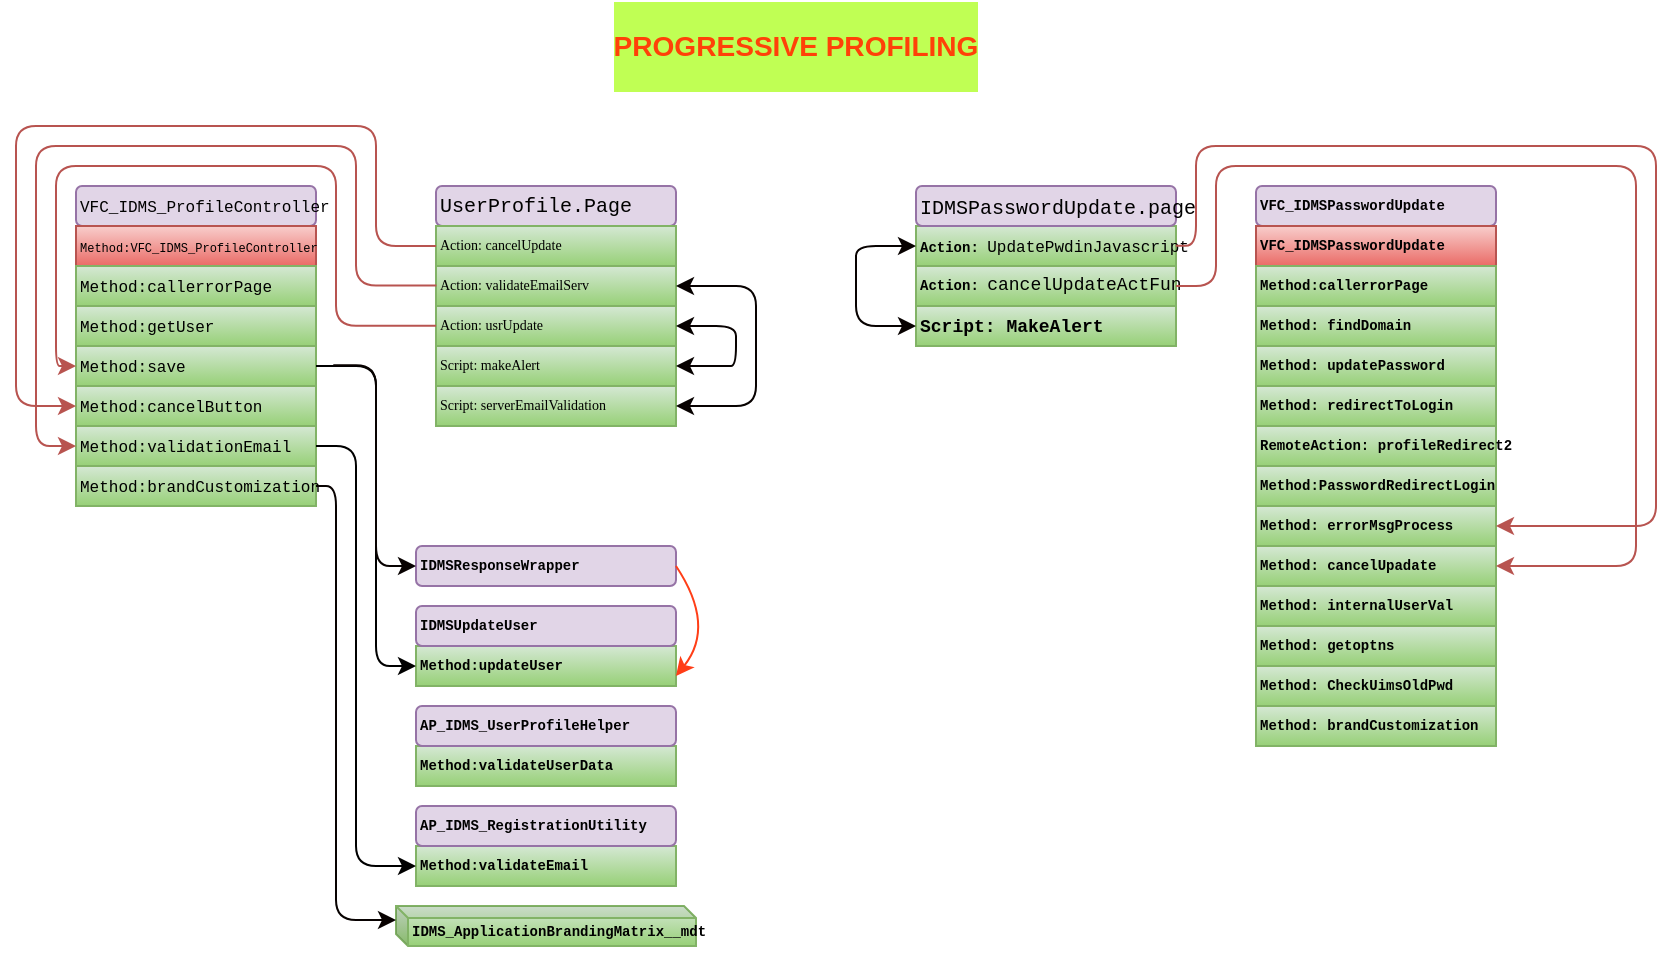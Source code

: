 <mxfile pages="1" version="11.2.8" type="device"><diagram id="lFwR9xCJ9hHjlkrv7huP" name="Page-1"><mxGraphModel dx="640" dy="319" grid="1" gridSize="10" guides="1" tooltips="1" connect="1" arrows="1" fold="1" page="1" pageScale="1" pageWidth="850" pageHeight="1100" math="0" shadow="0"><root><mxCell id="0"/><mxCell id="1" parent="0"/><mxCell id="bffBwJSkDJZ2i1eDPs33-2" value="&lt;h3&gt;&lt;font color=&quot;#ff4108&quot; style=&quot;&quot;&gt;PROGRESSIVE PROFILING&lt;/font&gt;&lt;/h3&gt;" style="text;html=1;strokeColor=none;fillColor=none;align=center;verticalAlign=middle;whiteSpace=wrap;rounded=0;labelBackgroundColor=#C0FF54;" parent="1" vertex="1"><mxGeometry x="300" y="30" width="220" height="20" as="geometry"/></mxCell><mxCell id="DIWJgK6-vtoFzuwcF3DY-4" value="&lt;div style=&quot;font-family: consolas, &amp;quot;courier new&amp;quot;, monospace; font-size: 8px; line-height: 19px; white-space: pre;&quot;&gt;&lt;span style=&quot;font-size: 8px;&quot;&gt;&lt;font style=&quot;font-size: 8px;&quot;&gt;VFC_IDMS_ProfileController&lt;/font&gt;&lt;/span&gt;&lt;/div&gt;" style="rounded=1;whiteSpace=wrap;html=1;fontSize=8;labelBackgroundColor=none;fillColor=#e1d5e7;strokeColor=#9673a6;align=left;" vertex="1" parent="1"><mxGeometry x="50" y="110" width="120" height="20" as="geometry"/></mxCell><mxCell id="DIWJgK6-vtoFzuwcF3DY-5" value="&lt;div style=&quot;font-family: &amp;quot;consolas&amp;quot; , &amp;quot;courier new&amp;quot; , monospace ; font-size: 8px ; line-height: 19px ; white-space: pre&quot;&gt;&lt;span style=&quot;font-size: 8px&quot;&gt;Method:getUser&lt;/span&gt;&lt;/div&gt;" style="rounded=0;whiteSpace=wrap;html=1;fontSize=8;labelBackgroundColor=none;fillColor=#d5e8d4;strokeColor=#82b366;gradientColor=#97d077;align=left;" vertex="1" parent="1"><mxGeometry x="50" y="170" width="120" height="20" as="geometry"/></mxCell><mxCell id="DIWJgK6-vtoFzuwcF3DY-6" value="&lt;font style=&quot;font-size: 6px&quot;&gt;&lt;span style=&quot;font-family: &amp;#34;consolas&amp;#34; , &amp;#34;courier new&amp;#34; , monospace ; white-space: pre&quot;&gt;&lt;font style=&quot;font-size: 6px&quot;&gt;Method:&lt;/font&gt;&lt;/span&gt;&lt;span style=&quot;font-family: &amp;#34;consolas&amp;#34; , &amp;#34;courier new&amp;#34; , monospace ; white-space: pre&quot;&gt;&lt;font style=&quot;font-size: 6px&quot;&gt;VF&lt;/font&gt;C_IDMS_ProfileController&lt;/span&gt;&lt;/font&gt;" style="rounded=0;whiteSpace=wrap;html=1;fontSize=8;labelBackgroundColor=none;fillColor=#f8cecc;strokeColor=#b85450;gradientColor=#ea6b66;align=left;" vertex="1" parent="1"><mxGeometry x="50" y="130" width="120" height="20" as="geometry"/></mxCell><mxCell id="DIWJgK6-vtoFzuwcF3DY-7" value="&lt;span style=&quot;font-family: &amp;quot;consolas&amp;quot; , &amp;quot;courier new&amp;quot; , monospace ; white-space: pre&quot;&gt;Method:&lt;/span&gt;&lt;span style=&quot;font-family: &amp;quot;consolas&amp;quot; , &amp;quot;courier new&amp;quot; , monospace ; white-space: pre&quot;&gt;callerrorPage&lt;/span&gt;" style="rounded=0;whiteSpace=wrap;html=1;fontSize=8;labelBackgroundColor=none;fillColor=#d5e8d4;strokeColor=#82b366;gradientColor=#97d077;align=left;" vertex="1" parent="1"><mxGeometry x="50" y="150" width="120" height="20" as="geometry"/></mxCell><mxCell id="DIWJgK6-vtoFzuwcF3DY-8" value="&lt;span style=&quot;font-family: &amp;quot;consolas&amp;quot; , &amp;quot;courier new&amp;quot; , monospace ; white-space: pre&quot;&gt;Method:&lt;/span&gt;&lt;span style=&quot;font-family: &amp;quot;consolas&amp;quot; , &amp;quot;courier new&amp;quot; , monospace ; white-space: pre&quot;&gt;save&lt;/span&gt;" style="rounded=0;whiteSpace=wrap;html=1;fontSize=8;labelBackgroundColor=none;fillColor=#d5e8d4;strokeColor=#82b366;gradientColor=#97d077;align=left;" vertex="1" parent="1"><mxGeometry x="50" y="190" width="120" height="20" as="geometry"/></mxCell><mxCell id="DIWJgK6-vtoFzuwcF3DY-9" value="&lt;div style=&quot;font-family: &amp;quot;consolas&amp;quot; , &amp;quot;courier new&amp;quot; , monospace ; font-size: 8px ; line-height: 19px ; white-space: pre&quot;&gt;&lt;div style=&quot;font-family: &amp;quot;consolas&amp;quot; , &amp;quot;courier new&amp;quot; , monospace ; line-height: 19px ; font-size: 8px&quot;&gt;&lt;span&gt;Method:&lt;/span&gt;&lt;span style=&quot;font-size: 8px&quot;&gt;cancelButton&lt;/span&gt;&lt;/div&gt;&lt;/div&gt;" style="rounded=0;whiteSpace=wrap;html=1;fontSize=8;labelBackgroundColor=none;fillColor=#d5e8d4;strokeColor=#82b366;gradientColor=#97d077;align=left;" vertex="1" parent="1"><mxGeometry x="50" y="210" width="120" height="20" as="geometry"/></mxCell><mxCell id="DIWJgK6-vtoFzuwcF3DY-10" value="&lt;div style=&quot;font-family: &amp;quot;consolas&amp;quot; , &amp;quot;courier new&amp;quot; , monospace ; font-size: 8px ; line-height: 19px ; white-space: pre&quot;&gt;&lt;div style=&quot;font-family: &amp;quot;consolas&amp;quot; , &amp;quot;courier new&amp;quot; , monospace ; line-height: 19px ; font-size: 8px&quot;&gt;&lt;span&gt;Method:&lt;/span&gt;&lt;span style=&quot;font-size: 8px&quot;&gt;validationEmail&lt;/span&gt;&lt;/div&gt;&lt;/div&gt;" style="rounded=0;whiteSpace=wrap;html=1;fontSize=8;labelBackgroundColor=none;fillColor=#d5e8d4;strokeColor=#82b366;gradientColor=#97d077;align=left;" vertex="1" parent="1"><mxGeometry x="50" y="230" width="120" height="20" as="geometry"/></mxCell><mxCell id="DIWJgK6-vtoFzuwcF3DY-11" value="&lt;div style=&quot;font-family: &amp;quot;consolas&amp;quot; , &amp;quot;courier new&amp;quot; , monospace ; font-size: 8px ; line-height: 19px ; white-space: pre&quot;&gt;&lt;div style=&quot;font-family: &amp;quot;consolas&amp;quot; , &amp;quot;courier new&amp;quot; , monospace ; line-height: 19px ; font-size: 8px&quot;&gt;&lt;span&gt;Method:&lt;/span&gt;&lt;span style=&quot;font-size: 8px&quot;&gt;brandCustomization&lt;/span&gt;&lt;/div&gt;&lt;/div&gt;" style="rounded=0;whiteSpace=wrap;html=1;fontSize=8;labelBackgroundColor=none;fillColor=#d5e8d4;strokeColor=#82b366;gradientColor=#97d077;align=left;" vertex="1" parent="1"><mxGeometry x="50" y="250" width="120" height="20" as="geometry"/></mxCell><mxCell id="DIWJgK6-vtoFzuwcF3DY-13" value="&lt;span style=&quot;font-family: consolas, &amp;quot;courier new&amp;quot;, monospace; white-space: pre; font-size: 7px;&quot;&gt;Method:&lt;/span&gt;&lt;span style=&quot;font-family: consolas, &amp;quot;courier new&amp;quot;, monospace; font-size: 7px; white-space: pre;&quot;&gt;validateEmail&lt;/span&gt;" style="rounded=0;whiteSpace=wrap;html=1;fontSize=7;labelBackgroundColor=none;fillColor=#d5e8d4;strokeColor=#82b366;gradientColor=#97d077;align=left;fontColor=#000000;fontStyle=1" vertex="1" parent="1"><mxGeometry x="220" y="440" width="130" height="20" as="geometry"/></mxCell><mxCell id="DIWJgK6-vtoFzuwcF3DY-15" value="" style="edgeStyle=segmentEdgeStyle;endArrow=classic;html=1;fontSize=8;fontColor=#000000;exitX=1;exitY=0.5;exitDx=0;exitDy=0;entryX=0;entryY=0.5;entryDx=0;entryDy=0;" edge="1" parent="1" source="DIWJgK6-vtoFzuwcF3DY-10" target="DIWJgK6-vtoFzuwcF3DY-13"><mxGeometry width="50" height="50" relative="1" as="geometry"><mxPoint x="140" y="320" as="sourcePoint"/><mxPoint x="180" y="370" as="targetPoint"/><Array as="points"><mxPoint x="190" y="240"/><mxPoint x="190" y="450"/></Array></mxGeometry></mxCell><mxCell id="DIWJgK6-vtoFzuwcF3DY-12" value="&lt;div style=&quot;font-family: consolas, &amp;quot;courier new&amp;quot;, monospace; font-size: 7px; line-height: 19px; white-space: pre;&quot;&gt;&lt;div style=&quot;font-family: consolas, &amp;quot;courier new&amp;quot;, monospace; font-size: 7px; line-height: 19px;&quot;&gt;&lt;span style=&quot;font-size: 7px;&quot;&gt;AP_IDMS_RegistrationUtility&lt;/span&gt;&lt;/div&gt;&lt;/div&gt;" style="rounded=1;whiteSpace=wrap;html=1;fontSize=7;labelBackgroundColor=none;fillColor=#e1d5e7;strokeColor=#9673a6;align=left;fontColor=#000000;fontStyle=1" vertex="1" parent="1"><mxGeometry x="220" y="420" width="130" height="20" as="geometry"/></mxCell><mxCell id="DIWJgK6-vtoFzuwcF3DY-16" value="&lt;div style=&quot;font-family: consolas, &amp;quot;courier new&amp;quot;, monospace; line-height: 19px; white-space: pre; font-size: 7px;&quot;&gt;&lt;font style=&quot;font-size: 7px;&quot;&gt;IDMS_ApplicationBrandingMatrix__mdt&lt;/font&gt;&lt;/div&gt;" style="shape=cube;whiteSpace=wrap;html=1;boundedLbl=1;backgroundOutline=1;darkOpacity=0.05;darkOpacity2=0.1;rounded=1;labelBackgroundColor=none;fontSize=7;align=left;size=6;gradientColor=#97d077;fillColor=#d5e8d4;strokeColor=#82b366;fontStyle=1" vertex="1" parent="1"><mxGeometry x="210" y="470" width="150" height="20" as="geometry"/></mxCell><mxCell id="DIWJgK6-vtoFzuwcF3DY-18" value="&lt;span style=&quot;font-family: consolas, &amp;quot;courier new&amp;quot;, monospace; white-space: pre; font-size: 7px;&quot;&gt;Method:&lt;/span&gt;&lt;span style=&quot;font-family: consolas, &amp;quot;courier new&amp;quot;, monospace; white-space: pre; font-size: 7px;&quot;&gt;validateUserData&lt;/span&gt;" style="rounded=0;whiteSpace=wrap;html=1;fontSize=7;labelBackgroundColor=none;fillColor=#d5e8d4;strokeColor=#82b366;gradientColor=#97d077;align=left;fontColor=#000000;fontStyle=1" vertex="1" parent="1"><mxGeometry x="220" y="390" width="130" height="20" as="geometry"/></mxCell><mxCell id="DIWJgK6-vtoFzuwcF3DY-19" value="&lt;div style=&quot;font-family: consolas, &amp;quot;courier new&amp;quot;, monospace; font-size: 7px; line-height: 19px; white-space: pre;&quot;&gt;&lt;div style=&quot;font-family: consolas, &amp;quot;courier new&amp;quot;, monospace; font-size: 7px; line-height: 19px;&quot;&gt;&lt;div style=&quot;font-family: consolas, &amp;quot;courier new&amp;quot;, monospace; line-height: 19px; font-size: 7px;&quot;&gt;&lt;span style=&quot;font-size: 7px;&quot;&gt;AP_IDMS_UserProfileHelper&lt;/span&gt;&lt;/div&gt;&lt;/div&gt;&lt;/div&gt;" style="rounded=1;whiteSpace=wrap;html=1;fontSize=7;labelBackgroundColor=none;fillColor=#e1d5e7;strokeColor=#9673a6;align=left;fontColor=#000000;fontStyle=1" vertex="1" parent="1"><mxGeometry x="220" y="370" width="130" height="20" as="geometry"/></mxCell><mxCell id="DIWJgK6-vtoFzuwcF3DY-20" value="&lt;span style=&quot;font-family: consolas, &amp;quot;courier new&amp;quot;, monospace; white-space: pre; font-size: 7px;&quot;&gt;Method:&lt;/span&gt;&lt;span style=&quot;font-family: consolas, &amp;quot;courier new&amp;quot;, monospace; font-size: 7px; white-space: pre;&quot;&gt;updateUser&lt;/span&gt;" style="rounded=0;whiteSpace=wrap;html=1;fontSize=7;labelBackgroundColor=none;fillColor=#d5e8d4;strokeColor=#82b366;gradientColor=#97d077;align=left;fontColor=#000000;fontStyle=1" vertex="1" parent="1"><mxGeometry x="220" y="340" width="130" height="20" as="geometry"/></mxCell><mxCell id="DIWJgK6-vtoFzuwcF3DY-21" value="&lt;div style=&quot;font-family: consolas, &amp;quot;courier new&amp;quot;, monospace; font-size: 7px; line-height: 19px; white-space: pre;&quot;&gt;&lt;div style=&quot;font-family: consolas, &amp;quot;courier new&amp;quot;, monospace; font-size: 7px; line-height: 19px;&quot;&gt;&lt;div style=&quot;font-family: consolas, &amp;quot;courier new&amp;quot;, monospace; line-height: 19px; font-size: 7px;&quot;&gt;&lt;div style=&quot;font-family: consolas, &amp;quot;courier new&amp;quot;, monospace; line-height: 19px; font-size: 7px;&quot;&gt;&lt;span style=&quot;font-size: 7px;&quot;&gt;IDMSUpdateUser&lt;/span&gt;&lt;/div&gt;&lt;/div&gt;&lt;/div&gt;&lt;/div&gt;" style="rounded=1;whiteSpace=wrap;html=1;fontSize=7;labelBackgroundColor=none;fillColor=#e1d5e7;strokeColor=#9673a6;align=left;fontColor=#000000;fontStyle=1" vertex="1" parent="1"><mxGeometry x="220" y="320" width="130" height="20" as="geometry"/></mxCell><mxCell id="DIWJgK6-vtoFzuwcF3DY-22" value="&lt;div style=&quot;font-family: consolas, &amp;quot;courier new&amp;quot;, monospace; font-size: 7px; line-height: 19px; white-space: pre;&quot;&gt;&lt;div style=&quot;font-family: consolas, &amp;quot;courier new&amp;quot;, monospace; font-size: 7px; line-height: 19px;&quot;&gt;&lt;div style=&quot;font-family: consolas, &amp;quot;courier new&amp;quot;, monospace; line-height: 19px; font-size: 7px;&quot;&gt;&lt;div style=&quot;font-family: consolas, &amp;quot;courier new&amp;quot;, monospace; line-height: 19px; font-size: 7px;&quot;&gt;&lt;div style=&quot;font-family: consolas, &amp;quot;courier new&amp;quot;, monospace; font-size: 7px; line-height: 19px;&quot;&gt;&lt;span style=&quot;font-size: 7px;&quot;&gt;IDMSResponseWrapper&lt;/span&gt;&lt;/div&gt;&lt;/div&gt;&lt;/div&gt;&lt;/div&gt;&lt;/div&gt;" style="rounded=1;whiteSpace=wrap;html=1;fontSize=7;labelBackgroundColor=none;fillColor=#e1d5e7;strokeColor=#9673a6;align=left;fontColor=#000000;fontStyle=1" vertex="1" parent="1"><mxGeometry x="220" y="290" width="130" height="20" as="geometry"/></mxCell><mxCell id="DIWJgK6-vtoFzuwcF3DY-26" value="" style="edgeStyle=segmentEdgeStyle;endArrow=classic;html=1;fontSize=13;fontColor=#000000;" edge="1" parent="1"><mxGeometry width="50" height="50" relative="1" as="geometry"><mxPoint x="170" y="200" as="sourcePoint"/><mxPoint x="220" y="350" as="targetPoint"/><Array as="points"><mxPoint x="170" y="200"/><mxPoint x="200" y="200"/><mxPoint x="200" y="350"/></Array></mxGeometry></mxCell><mxCell id="DIWJgK6-vtoFzuwcF3DY-32" value="" style="endArrow=classic;html=1;fontSize=7;fontColor=#000000;exitX=1;exitY=0.5;exitDx=0;exitDy=0;entryX=1;entryY=0.75;entryDx=0;entryDy=0;curved=1;strokeColor=#FF3E17;align=left;fontStyle=1" edge="1" parent="1" source="DIWJgK6-vtoFzuwcF3DY-22" target="DIWJgK6-vtoFzuwcF3DY-20"><mxGeometry width="50" height="50" relative="1" as="geometry"><mxPoint x="260" y="235" as="sourcePoint"/><mxPoint x="450" y="340" as="targetPoint"/><Array as="points"><mxPoint x="370" y="330"/></Array></mxGeometry></mxCell><mxCell id="DIWJgK6-vtoFzuwcF3DY-33" value="" style="edgeStyle=elbowEdgeStyle;elbow=horizontal;endArrow=classic;html=1;strokeColor=#080201;fontSize=13;fontColor=#000000;exitX=1.072;exitY=0.483;exitDx=0;exitDy=0;exitPerimeter=0;" edge="1" parent="1" source="DIWJgK6-vtoFzuwcF3DY-8"><mxGeometry width="50" height="50" relative="1" as="geometry"><mxPoint x="150" y="213.333" as="sourcePoint"/><mxPoint x="220" y="300" as="targetPoint"/><Array as="points"><mxPoint x="200" y="340"/><mxPoint x="200" y="90"/></Array></mxGeometry></mxCell><mxCell id="DIWJgK6-vtoFzuwcF3DY-34" value="" style="edgeStyle=segmentEdgeStyle;endArrow=classic;html=1;strokeColor=#080201;fontSize=13;fontColor=#000000;exitX=1;exitY=0.5;exitDx=0;exitDy=0;entryX=0;entryY=0;entryDx=0;entryDy=7;entryPerimeter=0;" edge="1" parent="1" source="DIWJgK6-vtoFzuwcF3DY-11" target="DIWJgK6-vtoFzuwcF3DY-16"><mxGeometry width="50" height="50" relative="1" as="geometry"><mxPoint x="120" y="410" as="sourcePoint"/><mxPoint x="190" y="500" as="targetPoint"/><Array as="points"><mxPoint x="180" y="260"/><mxPoint x="180" y="477"/></Array></mxGeometry></mxCell><mxCell id="DIWJgK6-vtoFzuwcF3DY-35" value="&lt;div style=&quot;font-family: consolas, &amp;quot;courier new&amp;quot;, monospace; font-size: 10px; line-height: 19px; white-space: pre;&quot;&gt;&lt;span style=&quot;font-size: 10px;&quot;&gt;&lt;font style=&quot;font-size: 10px;&quot;&gt;UserProfile.Page&lt;/font&gt;&lt;/span&gt;&lt;/div&gt;" style="rounded=1;whiteSpace=wrap;html=1;fontSize=10;labelBackgroundColor=none;fillColor=#e1d5e7;strokeColor=#9673a6;align=left;fontColor=#000000;" vertex="1" parent="1"><mxGeometry x="230" y="110" width="120" height="20" as="geometry"/></mxCell><mxCell id="DIWJgK6-vtoFzuwcF3DY-36" value="&lt;div style=&quot;font-size: 7px ; line-height: 19px ; white-space: pre&quot;&gt;&lt;div style=&quot;font-size: 7px ; line-height: 19px&quot;&gt;&lt;span style=&quot;font-size: 7px&quot;&gt;Action: &lt;/span&gt;&lt;span style=&quot;font-size: 7px&quot;&gt;usrUpdate&lt;/span&gt;&lt;/div&gt;&lt;/div&gt;" style="rounded=0;whiteSpace=wrap;html=1;fontSize=7;labelBackgroundColor=none;fillColor=#d5e8d4;strokeColor=#82b366;gradientColor=#97d077;align=left;fontColor=#000000;fontFamily=Lucida Console;" vertex="1" parent="1"><mxGeometry x="230" y="170" width="120" height="20" as="geometry"/></mxCell><mxCell id="DIWJgK6-vtoFzuwcF3DY-37" value="&lt;font style=&quot;font-size: 7px;&quot;&gt;&lt;span style=&quot;font-size: 7px; white-space: pre;&quot;&gt;Action: &lt;/span&gt;&lt;/font&gt;&lt;span style=&quot;font-size: 7px; white-space: pre;&quot;&gt;cancelUpdate&lt;/span&gt;" style="rounded=0;whiteSpace=wrap;html=1;fontSize=7;labelBackgroundColor=none;fillColor=#d5e8d4;strokeColor=#82b366;gradientColor=#97d077;align=left;fontFamily=Lucida Console;" vertex="1" parent="1"><mxGeometry x="230" y="130" width="120" height="20" as="geometry"/></mxCell><mxCell id="DIWJgK6-vtoFzuwcF3DY-38" value="&lt;span style=&quot;white-space: pre ; font-size: 7px&quot;&gt;Action: &lt;/span&gt;&lt;span style=&quot;white-space: pre ; font-size: 7px&quot;&gt;validateEmailServ&lt;/span&gt;" style="rounded=0;whiteSpace=wrap;html=1;fontSize=7;labelBackgroundColor=none;fillColor=#d5e8d4;strokeColor=#82b366;gradientColor=#97d077;align=left;fontColor=#000000;fontFamily=Lucida Console;" vertex="1" parent="1"><mxGeometry x="230" y="150" width="120" height="20" as="geometry"/></mxCell><mxCell id="DIWJgK6-vtoFzuwcF3DY-39" value="&lt;span style=&quot;white-space: pre ; font-size: 7px&quot;&gt;Script: serverEmailValidation&lt;/span&gt;" style="rounded=0;whiteSpace=wrap;html=1;fontSize=7;labelBackgroundColor=none;fillColor=#d5e8d4;strokeColor=#82b366;gradientColor=#97d077;align=left;fontColor=#000000;fontFamily=Lucida Console;" vertex="1" parent="1"><mxGeometry x="230" y="210" width="120" height="20" as="geometry"/></mxCell><mxCell id="DIWJgK6-vtoFzuwcF3DY-41" value="&lt;div style=&quot;font-size: 7px; line-height: 19px; white-space: pre;&quot;&gt;&lt;div style=&quot;font-size: 7px; line-height: 19px;&quot;&gt;&lt;span style=&quot;font-size: 7px; white-space: nowrap;&quot;&gt;Script: makeAlert&lt;/span&gt;&lt;br style=&quot;font-size: 7px;&quot;&gt;&lt;/div&gt;&lt;/div&gt;" style="rounded=0;whiteSpace=wrap;html=1;fontSize=7;labelBackgroundColor=none;fillColor=#d5e8d4;strokeColor=#82b366;gradientColor=#97d077;align=left;fontColor=#000000;fontFamily=Lucida Console;" vertex="1" parent="1"><mxGeometry x="230" y="190" width="120" height="20" as="geometry"/></mxCell><mxCell id="DIWJgK6-vtoFzuwcF3DY-42" value="" style="edgeStyle=segmentEdgeStyle;endArrow=classic;html=1;strokeColor=#b85450;fontFamily=Lucida Console;fontSize=7;fontColor=#000000;exitX=0;exitY=0.5;exitDx=0;exitDy=0;gradientColor=#ea6b66;fillColor=#f8cecc;" edge="1" parent="1" source="DIWJgK6-vtoFzuwcF3DY-37"><mxGeometry width="50" height="50" relative="1" as="geometry"><mxPoint x="140" y="210" as="sourcePoint"/><mxPoint x="50" y="220" as="targetPoint"/><Array as="points"><mxPoint x="200" y="140"/><mxPoint x="200" y="80"/><mxPoint x="20" y="80"/><mxPoint x="20" y="220"/></Array></mxGeometry></mxCell><mxCell id="DIWJgK6-vtoFzuwcF3DY-44" value="" style="edgeStyle=segmentEdgeStyle;endArrow=classic;html=1;strokeColor=#b85450;fontFamily=Lucida Console;fontSize=7;fontColor=#000000;exitX=0;exitY=0.5;exitDx=0;exitDy=0;entryX=0;entryY=0.5;entryDx=0;entryDy=0;gradientColor=#ea6b66;fillColor=#f8cecc;" edge="1" parent="1" target="DIWJgK6-vtoFzuwcF3DY-8"><mxGeometry width="50" height="50" relative="1" as="geometry"><mxPoint x="230" y="179.931" as="sourcePoint"/><mxPoint x="170" y="259.931" as="targetPoint"/><Array as="points"><mxPoint x="180" y="180"/><mxPoint x="180" y="100"/><mxPoint x="40" y="100"/><mxPoint x="40" y="200"/></Array></mxGeometry></mxCell><mxCell id="DIWJgK6-vtoFzuwcF3DY-46" value="" style="endArrow=classic;startArrow=classic;html=1;strokeColor=#080201;fontFamily=Lucida Console;fontSize=7;fontColor=#000000;exitX=1;exitY=0.5;exitDx=0;exitDy=0;entryX=1;entryY=0.5;entryDx=0;entryDy=0;" edge="1" parent="1" source="DIWJgK6-vtoFzuwcF3DY-39" target="DIWJgK6-vtoFzuwcF3DY-38"><mxGeometry width="50" height="50" relative="1" as="geometry"><mxPoint x="400" y="215" as="sourcePoint"/><mxPoint x="450" y="165" as="targetPoint"/><Array as="points"><mxPoint x="390" y="220"/><mxPoint x="390" y="160"/></Array></mxGeometry></mxCell><mxCell id="DIWJgK6-vtoFzuwcF3DY-47" value="" style="endArrow=classic;startArrow=classic;html=1;strokeColor=#080201;fontFamily=Lucida Console;fontSize=7;fontColor=#000000;exitX=1;exitY=0.5;exitDx=0;exitDy=0;entryX=1;entryY=0.5;entryDx=0;entryDy=0;" edge="1" parent="1" source="DIWJgK6-vtoFzuwcF3DY-41" target="DIWJgK6-vtoFzuwcF3DY-36"><mxGeometry width="50" height="50" relative="1" as="geometry"><mxPoint x="360" y="230" as="sourcePoint"/><mxPoint x="360" y="170.0" as="targetPoint"/><Array as="points"><mxPoint x="370" y="200"/><mxPoint x="380" y="200"/><mxPoint x="380" y="180"/></Array></mxGeometry></mxCell><mxCell id="DIWJgK6-vtoFzuwcF3DY-48" value="" style="edgeStyle=segmentEdgeStyle;endArrow=classic;html=1;strokeColor=#b85450;fontFamily=Lucida Console;fontSize=7;fontColor=#000000;exitX=0;exitY=0.5;exitDx=0;exitDy=0;gradientColor=#ea6b66;fillColor=#f8cecc;" edge="1" parent="1"><mxGeometry width="50" height="50" relative="1" as="geometry"><mxPoint x="230.19" y="159.714" as="sourcePoint"/><mxPoint x="50" y="240" as="targetPoint"/><Array as="points"><mxPoint x="190" y="160"/><mxPoint x="190" y="90"/><mxPoint x="30" y="90"/><mxPoint x="30" y="240"/><mxPoint x="50" y="240"/></Array></mxGeometry></mxCell><mxCell id="DIWJgK6-vtoFzuwcF3DY-49" value="&lt;font face=&quot;consolas, courier new, monospace&quot;&gt;&lt;span style=&quot;white-space: pre&quot;&gt;Action: &lt;/span&gt;&lt;/font&gt;&lt;span style=&quot;font-family: consolas, &amp;quot;courier new&amp;quot;, monospace; font-size: 8px; font-weight: normal; white-space: pre;&quot;&gt;UpdatePwdinJavascript&lt;/span&gt;" style="rounded=0;whiteSpace=wrap;html=1;fontSize=7;labelBackgroundColor=none;fillColor=#d5e8d4;strokeColor=#82b366;gradientColor=#97d077;align=left;fontColor=#000000;fontStyle=1;" vertex="1" parent="1"><mxGeometry x="470" y="130" width="130" height="20" as="geometry"/></mxCell><mxCell id="DIWJgK6-vtoFzuwcF3DY-50" value="&lt;div style=&quot;font-family: &amp;quot;consolas&amp;quot; , &amp;quot;courier new&amp;quot; , monospace ; font-size: 7px ; line-height: 19px ; white-space: pre&quot;&gt;&lt;div style=&quot;font-family: &amp;quot;consolas&amp;quot; , &amp;quot;courier new&amp;quot; , monospace ; font-size: 7px ; line-height: 19px&quot;&gt;&lt;div style=&quot;font-family: &amp;quot;consolas&amp;quot; , &amp;quot;courier new&amp;quot; , monospace ; line-height: 19px ; font-size: 7px&quot;&gt;&lt;div style=&quot;font-family: &amp;quot;consolas&amp;quot; , &amp;quot;courier new&amp;quot; , monospace ; line-height: 19px ; font-size: 7px&quot;&gt;&lt;div style=&quot;font-family: consolas, &amp;quot;courier new&amp;quot;, monospace; font-weight: normal; font-size: 14px; line-height: 19px;&quot;&gt;&lt;span style=&quot;font-size: 10px;&quot;&gt;IDMSPasswordUpdate.page&lt;/span&gt;&lt;/div&gt;&lt;/div&gt;&lt;/div&gt;&lt;/div&gt;&lt;/div&gt;" style="rounded=1;whiteSpace=wrap;html=1;fontSize=7;labelBackgroundColor=none;fillColor=#e1d5e7;strokeColor=#9673a6;align=left;fontColor=#000000;fontStyle=1;" vertex="1" parent="1"><mxGeometry x="470" y="110" width="130" height="20" as="geometry"/></mxCell><mxCell id="DIWJgK6-vtoFzuwcF3DY-51" value="&lt;font face=&quot;consolas, courier new, monospace&quot;&gt;&lt;span style=&quot;white-space: pre&quot;&gt;Action: &lt;/span&gt;&lt;/font&gt;&lt;span style=&quot;font-family: consolas, &amp;quot;courier new&amp;quot;, monospace; font-size: 9px; font-weight: normal; white-space: pre;&quot;&gt;cancelUpdateActFun&lt;/span&gt;" style="rounded=0;whiteSpace=wrap;html=1;fontSize=7;labelBackgroundColor=none;fillColor=#d5e8d4;strokeColor=#82b366;gradientColor=#97d077;align=left;fontColor=#000000;fontStyle=1;" vertex="1" parent="1"><mxGeometry x="470" y="150" width="130" height="20" as="geometry"/></mxCell><mxCell id="DIWJgK6-vtoFzuwcF3DY-52" value="&lt;font face=&quot;consolas, courier new, monospace&quot; size=&quot;1&quot;&gt;&lt;span style=&quot;white-space: pre ; font-size: 9px&quot;&gt;Script: MakeAlert&lt;/span&gt;&lt;/font&gt;" style="rounded=0;whiteSpace=wrap;html=1;fontSize=7;labelBackgroundColor=none;fillColor=#d5e8d4;strokeColor=#82b366;gradientColor=#97d077;align=left;fontColor=#000000;fontStyle=1;" vertex="1" parent="1"><mxGeometry x="470" y="170" width="130" height="20" as="geometry"/></mxCell><mxCell id="DIWJgK6-vtoFzuwcF3DY-53" value="" style="endArrow=classic;startArrow=classic;html=1;strokeColor=#080201;fontFamily=Lucida Console;fontSize=7;fontColor=#000000;exitX=0;exitY=0.5;exitDx=0;exitDy=0;entryX=0;entryY=0.5;entryDx=0;entryDy=0;" edge="1" parent="1" source="DIWJgK6-vtoFzuwcF3DY-52" target="DIWJgK6-vtoFzuwcF3DY-49"><mxGeometry width="50" height="50" relative="1" as="geometry"><mxPoint x="410" y="180" as="sourcePoint"/><mxPoint x="410" y="140" as="targetPoint"/><Array as="points"><mxPoint x="440" y="180"/><mxPoint x="440" y="160"/><mxPoint x="440" y="140"/></Array></mxGeometry></mxCell><mxCell id="DIWJgK6-vtoFzuwcF3DY-54" value="&lt;div style=&quot;font-family: consolas, &amp;quot;courier new&amp;quot;, monospace; font-size: 7px; line-height: 19px; white-space: pre;&quot;&gt;&lt;div style=&quot;font-family: consolas, &amp;quot;courier new&amp;quot;, monospace; font-size: 7px; line-height: 19px;&quot;&gt;&lt;span style=&quot;font-size: 7px;&quot;&gt;VFC_IDMSPasswordUpdate&lt;/span&gt;&lt;/div&gt;&lt;/div&gt;" style="rounded=1;whiteSpace=wrap;html=1;fontSize=7;labelBackgroundColor=none;fillColor=#e1d5e7;strokeColor=#9673a6;align=left;fontColor=#000000;fontStyle=1" vertex="1" parent="1"><mxGeometry x="640" y="110" width="120" height="20" as="geometry"/></mxCell><mxCell id="DIWJgK6-vtoFzuwcF3DY-55" value="&lt;div style=&quot;font-family: consolas, &amp;quot;courier new&amp;quot;, monospace; font-size: 7px; line-height: 19px; white-space: pre;&quot;&gt;&lt;span style=&quot;font-size: 7px;&quot;&gt;Method: &lt;/span&gt;&lt;span style=&quot;font-family: consolas, &amp;quot;courier new&amp;quot;, monospace; font-size: 7px;&quot;&gt;findDomain&lt;/span&gt;&lt;/div&gt;" style="rounded=0;whiteSpace=wrap;html=1;fontSize=7;labelBackgroundColor=none;fillColor=#d5e8d4;strokeColor=#82b366;gradientColor=#97d077;align=left;fontColor=#000000;fontStyle=1" vertex="1" parent="1"><mxGeometry x="640" y="170" width="120" height="20" as="geometry"/></mxCell><mxCell id="DIWJgK6-vtoFzuwcF3DY-56" value="&lt;div style=&quot;font-family: consolas, &amp;quot;courier new&amp;quot;, monospace; font-size: 7px; line-height: 19px; white-space: pre;&quot;&gt;&lt;span style=&quot;font-size: 7px;&quot;&gt;VFC_IDMSPasswordUpdate&lt;/span&gt;&lt;/div&gt;" style="rounded=0;whiteSpace=wrap;html=1;fontSize=7;labelBackgroundColor=none;fillColor=#f8cecc;strokeColor=#b85450;gradientColor=#ea6b66;align=left;fontColor=#000000;fontStyle=1" vertex="1" parent="1"><mxGeometry x="640" y="130" width="120" height="20" as="geometry"/></mxCell><mxCell id="DIWJgK6-vtoFzuwcF3DY-57" value="&lt;span style=&quot;font-family: consolas, &amp;quot;courier new&amp;quot;, monospace; white-space: pre; font-size: 7px;&quot;&gt;Method:&lt;/span&gt;&lt;span style=&quot;font-family: consolas, &amp;quot;courier new&amp;quot;, monospace; white-space: pre; font-size: 7px;&quot;&gt;callerrorPage&lt;/span&gt;" style="rounded=0;whiteSpace=wrap;html=1;fontSize=7;labelBackgroundColor=none;fillColor=#d5e8d4;strokeColor=#82b366;gradientColor=#97d077;align=left;fontColor=#000000;fontStyle=1" vertex="1" parent="1"><mxGeometry x="640" y="150" width="120" height="20" as="geometry"/></mxCell><mxCell id="DIWJgK6-vtoFzuwcF3DY-58" value="&lt;span style=&quot;font-family: consolas, &amp;quot;courier new&amp;quot;, monospace; white-space: pre; font-size: 7px;&quot;&gt;Method: &lt;/span&gt;&lt;span style=&quot;font-family: consolas, &amp;quot;courier new&amp;quot;, monospace; font-size: 7px; white-space: pre;&quot;&gt;updatePassword&lt;/span&gt;" style="rounded=0;whiteSpace=wrap;html=1;fontSize=7;labelBackgroundColor=none;fillColor=#d5e8d4;strokeColor=#82b366;gradientColor=#97d077;align=left;fontColor=#000000;fontStyle=1" vertex="1" parent="1"><mxGeometry x="640" y="190" width="120" height="20" as="geometry"/></mxCell><mxCell id="DIWJgK6-vtoFzuwcF3DY-59" value="&lt;div style=&quot;font-family: consolas, &amp;quot;courier new&amp;quot;, monospace; font-size: 7px; line-height: 19px; white-space: pre;&quot;&gt;&lt;div style=&quot;font-family: consolas, &amp;quot;courier new&amp;quot;, monospace; line-height: 19px; font-size: 7px;&quot;&gt;&lt;span style=&quot;font-size: 7px;&quot;&gt;Method: &lt;/span&gt;&lt;span style=&quot;font-family: consolas, &amp;quot;courier new&amp;quot;, monospace; font-size: 7px;&quot;&gt;redirectToLogin&lt;/span&gt;&lt;/div&gt;&lt;/div&gt;" style="rounded=0;whiteSpace=wrap;html=1;fontSize=7;labelBackgroundColor=none;fillColor=#d5e8d4;strokeColor=#82b366;gradientColor=#97d077;align=left;fontColor=#000000;fontStyle=1" vertex="1" parent="1"><mxGeometry x="640" y="210" width="120" height="20" as="geometry"/></mxCell><mxCell id="DIWJgK6-vtoFzuwcF3DY-60" value="&lt;div style=&quot;font-family: consolas, &amp;quot;courier new&amp;quot;, monospace; font-size: 7px; line-height: 19px; white-space: pre;&quot;&gt;&lt;div style=&quot;font-family: consolas, &amp;quot;courier new&amp;quot;, monospace; line-height: 19px; font-size: 7px;&quot;&gt;&lt;span style=&quot;font-size: 7px;&quot;&gt;RemoteAction: &lt;/span&gt;&lt;span style=&quot;font-family: consolas, &amp;quot;courier new&amp;quot;, monospace; font-size: 7px;&quot;&gt;profileRedirect2&lt;/span&gt;&lt;/div&gt;&lt;/div&gt;" style="rounded=0;whiteSpace=wrap;html=1;fontSize=7;labelBackgroundColor=none;fillColor=#d5e8d4;strokeColor=#82b366;gradientColor=#97d077;align=left;fontColor=#000000;fontStyle=1" vertex="1" parent="1"><mxGeometry x="640" y="230" width="120" height="20" as="geometry"/></mxCell><mxCell id="DIWJgK6-vtoFzuwcF3DY-61" value="&lt;div style=&quot;font-family: consolas, &amp;quot;courier new&amp;quot;, monospace; font-size: 7px; line-height: 19px; white-space: pre;&quot;&gt;&lt;div style=&quot;font-family: consolas, &amp;quot;courier new&amp;quot;, monospace; line-height: 19px; font-size: 7px;&quot;&gt;&lt;span style=&quot;font-size: 7px;&quot;&gt;Method:&lt;/span&gt;&lt;span style=&quot;font-family: consolas, &amp;quot;courier new&amp;quot;, monospace; font-size: 7px;&quot;&gt;PasswordRedirectLogin&lt;/span&gt;&lt;/div&gt;&lt;/div&gt;" style="rounded=0;whiteSpace=wrap;html=1;fontSize=7;labelBackgroundColor=none;fillColor=#d5e8d4;strokeColor=#82b366;gradientColor=#97d077;align=left;fontColor=#000000;fontStyle=1" vertex="1" parent="1"><mxGeometry x="640" y="250" width="120" height="20" as="geometry"/></mxCell><mxCell id="DIWJgK6-vtoFzuwcF3DY-62" value="&lt;div style=&quot;font-family: consolas, &amp;quot;courier new&amp;quot;, monospace; line-height: 19px; white-space: pre; font-size: 7px;&quot;&gt;&lt;div style=&quot;font-family: consolas, &amp;quot;courier new&amp;quot;, monospace; line-height: 19px; font-size: 7px;&quot;&gt;Method:&lt;font style=&quot;font-size: 7px;&quot;&gt;&lt;span style=&quot;font-size: 7px;&quot;&gt; &lt;/span&gt;&lt;/font&gt;&lt;span style=&quot;font-family: consolas, &amp;quot;courier new&amp;quot;, monospace; font-size: 7px;&quot;&gt;errorMsgProcess&lt;/span&gt;&lt;/div&gt;&lt;/div&gt;" style="rounded=0;whiteSpace=wrap;html=1;fontSize=7;labelBackgroundColor=none;fillColor=#d5e8d4;strokeColor=#82b366;gradientColor=#97d077;align=left;fontColor=#000000;fontStyle=1" vertex="1" parent="1"><mxGeometry x="640" y="270" width="120" height="20" as="geometry"/></mxCell><mxCell id="DIWJgK6-vtoFzuwcF3DY-63" value="&lt;div style=&quot;font-family: consolas, &amp;quot;courier new&amp;quot;, monospace; line-height: 19px; white-space: pre; font-size: 7px;&quot;&gt;&lt;div style=&quot;font-family: consolas, &amp;quot;courier new&amp;quot;, monospace; line-height: 19px; font-size: 7px;&quot;&gt;Method:&lt;font style=&quot;font-size: 7px;&quot;&gt;&lt;span style=&quot;font-size: 7px;&quot;&gt; &lt;/span&gt;&lt;/font&gt;&lt;span style=&quot;font-family: consolas, &amp;quot;courier new&amp;quot;, monospace; font-size: 7px;&quot;&gt;cancelUpadate&lt;/span&gt;&lt;/div&gt;&lt;/div&gt;" style="rounded=0;whiteSpace=wrap;html=1;fontSize=7;labelBackgroundColor=none;fillColor=#d5e8d4;strokeColor=#82b366;gradientColor=#97d077;align=left;fontColor=#000000;fontStyle=1" vertex="1" parent="1"><mxGeometry x="640" y="290" width="120" height="20" as="geometry"/></mxCell><mxCell id="DIWJgK6-vtoFzuwcF3DY-64" value="&lt;div style=&quot;font-family: consolas, &amp;quot;courier new&amp;quot;, monospace; line-height: 19px; white-space: pre; font-size: 7px;&quot;&gt;&lt;div style=&quot;font-family: consolas, &amp;quot;courier new&amp;quot;, monospace; line-height: 19px; font-size: 7px;&quot;&gt;Method:&lt;font style=&quot;font-size: 7px;&quot;&gt;&lt;span style=&quot;font-size: 7px;&quot;&gt; &lt;/span&gt;&lt;/font&gt;&lt;span style=&quot;font-family: consolas, &amp;quot;courier new&amp;quot;, monospace; font-size: 7px;&quot;&gt;internalUserVal&lt;/span&gt;&lt;/div&gt;&lt;/div&gt;" style="rounded=0;whiteSpace=wrap;html=1;fontSize=7;labelBackgroundColor=none;fillColor=#d5e8d4;strokeColor=#82b366;gradientColor=#97d077;align=left;fontColor=#000000;fontStyle=1" vertex="1" parent="1"><mxGeometry x="640" y="310" width="120" height="20" as="geometry"/></mxCell><mxCell id="DIWJgK6-vtoFzuwcF3DY-65" value="&lt;div style=&quot;font-family: consolas, &amp;quot;courier new&amp;quot;, monospace; font-size: 7px; line-height: 19px; white-space: pre;&quot;&gt;&lt;span style=&quot;font-size: 7px;&quot;&gt;Method: &lt;/span&gt;&lt;span style=&quot;font-family: consolas, &amp;quot;courier new&amp;quot;, monospace; font-size: 7px;&quot;&gt;CheckUimsOldPwd&lt;/span&gt;&lt;/div&gt;" style="rounded=0;whiteSpace=wrap;html=1;fontSize=7;labelBackgroundColor=none;fillColor=#d5e8d4;strokeColor=#82b366;gradientColor=#97d077;align=left;fontColor=#000000;fontStyle=1" vertex="1" parent="1"><mxGeometry x="640" y="350" width="120" height="20" as="geometry"/></mxCell><mxCell id="DIWJgK6-vtoFzuwcF3DY-66" value="&lt;div style=&quot;font-family: consolas, &amp;quot;courier new&amp;quot;, monospace; font-size: 7px; line-height: 19px; white-space: pre;&quot;&gt;&lt;span style=&quot;font-size: 7px;&quot;&gt;Method: &lt;/span&gt;&lt;span style=&quot;font-family: consolas, &amp;quot;courier new&amp;quot;, monospace; font-size: 7px;&quot;&gt;brandCustomization&lt;/span&gt;&lt;/div&gt;" style="rounded=0;whiteSpace=wrap;html=1;fontSize=7;labelBackgroundColor=none;fillColor=#d5e8d4;strokeColor=#82b366;gradientColor=#97d077;align=left;fontColor=#000000;fontStyle=1" vertex="1" parent="1"><mxGeometry x="640" y="370" width="120" height="20" as="geometry"/></mxCell><mxCell id="DIWJgK6-vtoFzuwcF3DY-67" value="&lt;div style=&quot;font-family: consolas, &amp;quot;courier new&amp;quot;, monospace; font-size: 7px; line-height: 19px; white-space: pre;&quot;&gt;&lt;span style=&quot;font-size: 7px;&quot;&gt;Method: &lt;/span&gt;&lt;span style=&quot;font-family: consolas, &amp;quot;courier new&amp;quot;, monospace; font-size: 7px;&quot;&gt;getoptns&lt;/span&gt;&lt;/div&gt;" style="rounded=0;whiteSpace=wrap;html=1;fontSize=7;labelBackgroundColor=none;fillColor=#d5e8d4;strokeColor=#82b366;gradientColor=#97d077;align=left;fontColor=#000000;fontStyle=1" vertex="1" parent="1"><mxGeometry x="640" y="330" width="120" height="20" as="geometry"/></mxCell><mxCell id="DIWJgK6-vtoFzuwcF3DY-68" value="" style="edgeStyle=segmentEdgeStyle;endArrow=classic;html=1;strokeColor=#b85450;fontFamily=Lucida Console;fontSize=7;fontColor=#000000;align=left;exitX=1;exitY=0.5;exitDx=0;exitDy=0;gradientColor=#ea6b66;fillColor=#f8cecc;entryX=1;entryY=0.5;entryDx=0;entryDy=0;" edge="1" parent="1" source="DIWJgK6-vtoFzuwcF3DY-51" target="DIWJgK6-vtoFzuwcF3DY-63"><mxGeometry width="50" height="50" relative="1" as="geometry"><mxPoint x="610" y="170" as="sourcePoint"/><mxPoint x="770" y="320" as="targetPoint"/><Array as="points"><mxPoint x="620" y="160"/><mxPoint x="620" y="100"/><mxPoint x="830" y="100"/><mxPoint x="830" y="300"/></Array></mxGeometry></mxCell><mxCell id="DIWJgK6-vtoFzuwcF3DY-69" value="" style="edgeStyle=segmentEdgeStyle;endArrow=classic;html=1;strokeColor=#b85450;fontFamily=Lucida Console;fontSize=7;fontColor=#000000;align=left;exitX=1;exitY=0.5;exitDx=0;exitDy=0;gradientColor=#ea6b66;fillColor=#f8cecc;entryX=1;entryY=0.5;entryDx=0;entryDy=0;" edge="1" parent="1" target="DIWJgK6-vtoFzuwcF3DY-62"><mxGeometry width="50" height="50" relative="1" as="geometry"><mxPoint x="599.857" y="139.857" as="sourcePoint"/><mxPoint x="780" y="280" as="targetPoint"/><Array as="points"><mxPoint x="610" y="140"/><mxPoint x="610" y="90"/><mxPoint x="840" y="90"/><mxPoint x="840" y="280"/></Array></mxGeometry></mxCell></root></mxGraphModel></diagram></mxfile>